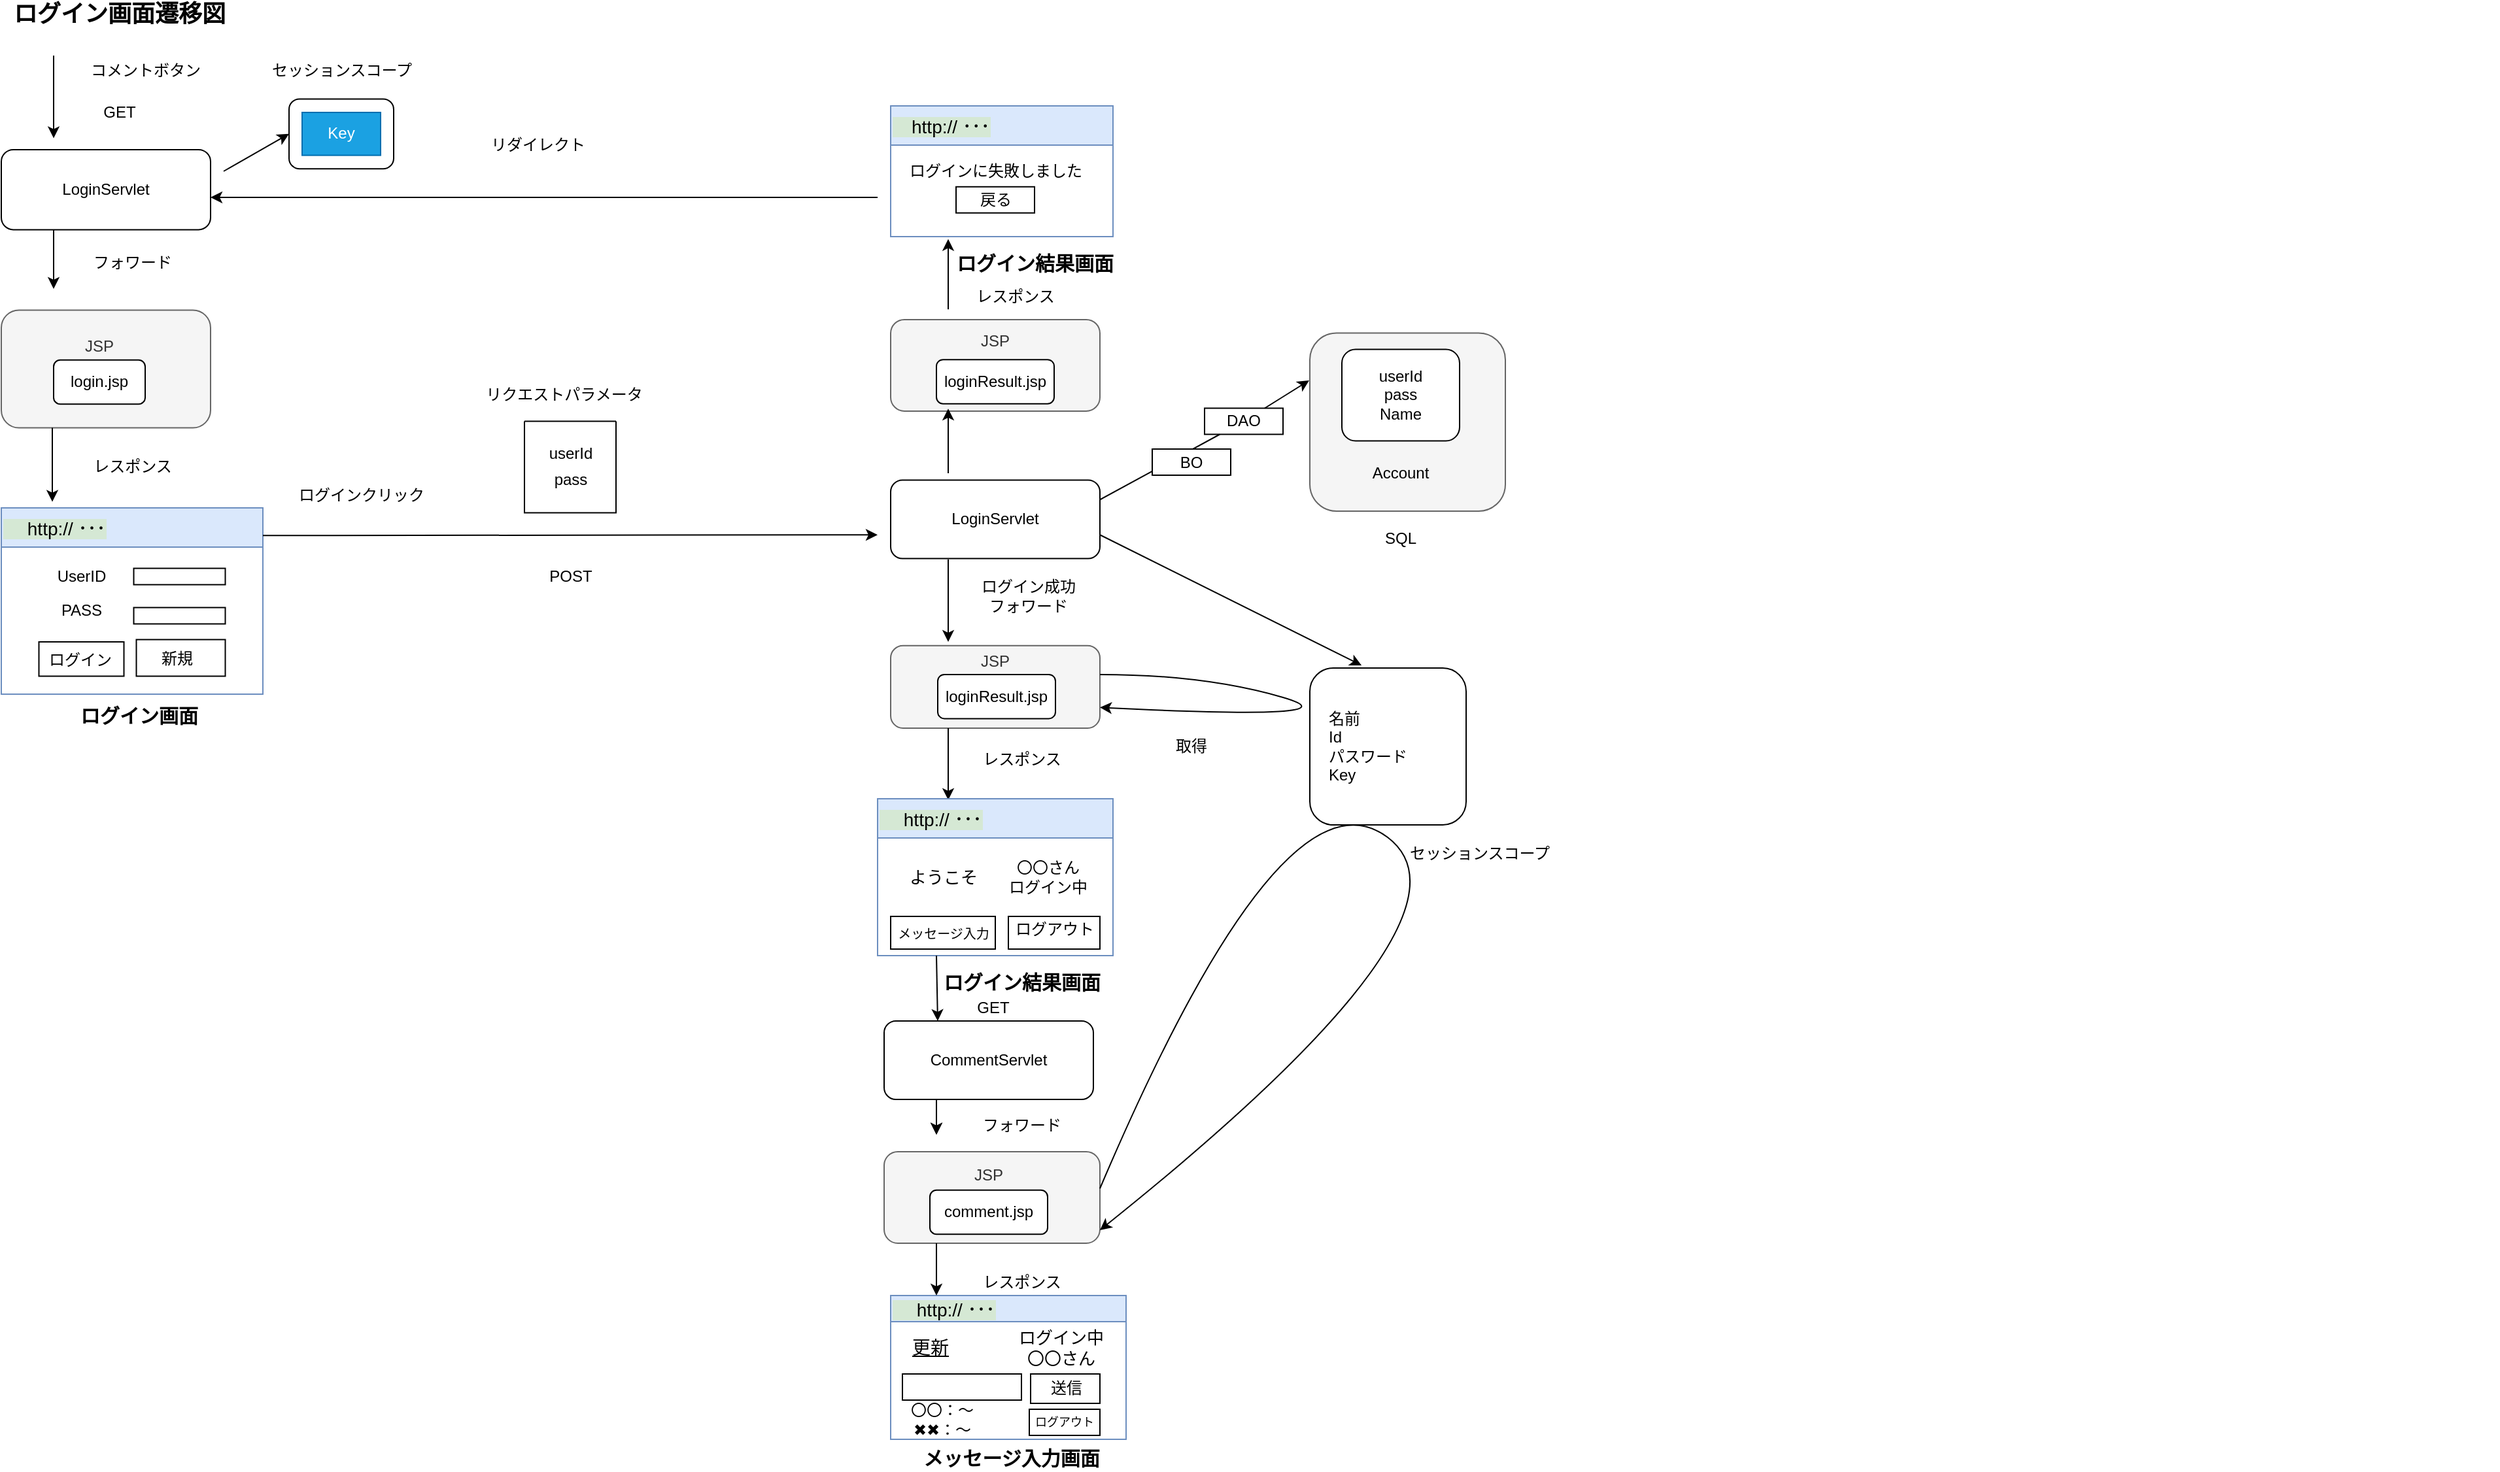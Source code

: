 <mxfile version="15.7.1" type="device"><diagram id="0PUZTm1AGNnJTrPqGvWd" name="Page-1"><mxGraphModel dx="868" dy="450" grid="1" gridSize="10" guides="1" tooltips="1" connect="1" arrows="1" fold="1" page="1" pageScale="1" pageWidth="827" pageHeight="1169" math="0" shadow="0"><root><mxCell id="0"/><mxCell id="1" parent="0"/><mxCell id="QUX99qdS4vqB9UBcpgqP-7" value="&lt;span&gt;セッションスコープ&lt;/span&gt;" style="text;html=1;align=center;verticalAlign=middle;resizable=0;points=[];autosize=1;strokeColor=none;fillColor=none;" parent="1" vertex="1"><mxGeometry x="1110" y="681.88" width="120" height="20" as="geometry"/></mxCell><mxCell id="QUX99qdS4vqB9UBcpgqP-1" value="" style="whiteSpace=wrap;html=1;" parent="1" vertex="1"><mxGeometry x="960" y="351.25" width="60" height="20" as="geometry"/></mxCell><mxCell id="BQJBtGwE47n5NvNGhPMv-1" value="" style="endArrow=classic;html=1;rounded=0;startArrow=none;" parent="1" source="QUX99qdS4vqB9UBcpgqP-1" edge="1"><mxGeometry width="50" height="50" relative="1" as="geometry"><mxPoint x="880.0" y="421.25" as="sourcePoint"/><mxPoint x="1040" y="330" as="targetPoint"/></mxGeometry></mxCell><mxCell id="BQJBtGwE47n5NvNGhPMv-3" value="" style="rounded=1;whiteSpace=wrap;html=1;fillColor=#f5f5f5;fontColor=#333333;strokeColor=#666666;" parent="1" vertex="1"><mxGeometry x="1040.5" y="293.75" width="149.5" height="136.25" as="geometry"/></mxCell><mxCell id="BQJBtGwE47n5NvNGhPMv-5" value="userId&lt;br&gt;pass&lt;br&gt;Name" style="html=1;whiteSpace=wrap;rounded=1;" parent="1" vertex="1"><mxGeometry x="1065" y="306.25" width="90" height="70" as="geometry"/></mxCell><mxCell id="BQJBtGwE47n5NvNGhPMv-10" value="DAO" style="whiteSpace=wrap;html=1;rounded=1;fillColor=none;strokeColor=none;" parent="1" vertex="1"><mxGeometry x="955" y="350" width="70" height="22.5" as="geometry"/></mxCell><mxCell id="BQJBtGwE47n5NvNGhPMv-16" style="edgeStyle=orthogonalEdgeStyle;rounded=0;orthogonalLoop=1;jettySize=auto;html=1;exitX=0.5;exitY=1;exitDx=0;exitDy=0;" parent="1" edge="1"><mxGeometry relative="1" as="geometry"><mxPoint x="1941" y="368.75" as="sourcePoint"/><mxPoint x="1941" y="368.75" as="targetPoint"/></mxGeometry></mxCell><mxCell id="BQJBtGwE47n5NvNGhPMv-53" value="&lt;font style=&quot;font-size: 18px&quot;&gt;&lt;b&gt;ログイン画面遷移図&lt;/b&gt;&lt;/font&gt;" style="text;html=1;align=center;verticalAlign=middle;resizable=0;points=[];autosize=1;strokeColor=none;fillColor=none;" parent="1" vertex="1"><mxGeometry x="40" y="40" width="180" height="20" as="geometry"/></mxCell><mxCell id="GeWGS0tcY8o2r1-ghIgW-1" value="" style="endArrow=classic;html=1;rounded=0;" parent="1" edge="1"><mxGeometry width="50" height="50" relative="1" as="geometry"><mxPoint x="80" y="81.56" as="sourcePoint"/><mxPoint x="80" y="144.69" as="targetPoint"/></mxGeometry></mxCell><mxCell id="GeWGS0tcY8o2r1-ghIgW-2" value="&lt;span&gt;GET&lt;/span&gt;" style="text;html=1;align=center;verticalAlign=middle;resizable=0;points=[];autosize=1;strokeColor=none;fillColor=none;" parent="1" vertex="1"><mxGeometry x="110" y="114.69" width="40" height="20" as="geometry"/></mxCell><mxCell id="GeWGS0tcY8o2r1-ghIgW-3" value="&lt;span&gt;コメントボタン&lt;/span&gt;" style="text;html=1;align=center;verticalAlign=middle;resizable=0;points=[];autosize=1;strokeColor=none;fillColor=none;" parent="1" vertex="1"><mxGeometry x="100" y="82.81" width="100" height="20" as="geometry"/></mxCell><mxCell id="GeWGS0tcY8o2r1-ghIgW-5" value="LoginServlet" style="shape=ext;rounded=1;html=1;whiteSpace=wrap;" parent="1" vertex="1"><mxGeometry x="40" y="153.44" width="160" height="61.25" as="geometry"/></mxCell><mxCell id="GeWGS0tcY8o2r1-ghIgW-6" value="" style="rounded=1;whiteSpace=wrap;html=1;fillColor=#f5f5f5;fontColor=#333333;strokeColor=#666666;" parent="1" vertex="1"><mxGeometry x="40" y="276.25" width="160" height="90" as="geometry"/></mxCell><mxCell id="GeWGS0tcY8o2r1-ghIgW-7" value="login.jsp" style="shape=ext;rounded=1;html=1;whiteSpace=wrap;" parent="1" vertex="1"><mxGeometry x="80" y="314.38" width="70" height="33.75" as="geometry"/></mxCell><mxCell id="GeWGS0tcY8o2r1-ghIgW-8" value="JSP" style="rounded=1;whiteSpace=wrap;html=1;align=center;fillColor=none;fontColor=#333333;strokeColor=none;" parent="1" vertex="1"><mxGeometry x="80" y="293.75" width="70" height="20" as="geometry"/></mxCell><mxCell id="GeWGS0tcY8o2r1-ghIgW-9" value="" style="endArrow=classic;html=1;rounded=0;" parent="1" edge="1"><mxGeometry width="50" height="50" relative="1" as="geometry"><mxPoint x="80" y="214.69" as="sourcePoint"/><mxPoint x="80" y="260" as="targetPoint"/></mxGeometry></mxCell><mxCell id="GeWGS0tcY8o2r1-ghIgW-10" value="&lt;span&gt;フォワード&lt;/span&gt;" style="text;html=1;align=center;verticalAlign=middle;resizable=0;points=[];autosize=1;strokeColor=none;fillColor=none;" parent="1" vertex="1"><mxGeometry x="100" y="230" width="80" height="20" as="geometry"/></mxCell><mxCell id="GeWGS0tcY8o2r1-ghIgW-11" value="" style="endArrow=classic;html=1;rounded=0;" parent="1" edge="1"><mxGeometry width="50" height="50" relative="1" as="geometry"><mxPoint x="79" y="366.25" as="sourcePoint"/><mxPoint x="79" y="422.82" as="targetPoint"/></mxGeometry></mxCell><mxCell id="GeWGS0tcY8o2r1-ghIgW-12" value=" 　http:// ･･･" style="swimlane;labelBackgroundColor=#D5E8D4;fillColor=#dae8fc;startSize=30;strokeColor=#6c8ebf;fontSize=14;align=left;fontStyle=0" parent="1" vertex="1"><mxGeometry x="40" y="427.5" width="200" height="142.5" as="geometry"/></mxCell><mxCell id="GeWGS0tcY8o2r1-ghIgW-13" value="" style="whiteSpace=wrap;html=1;" parent="GeWGS0tcY8o2r1-ghIgW-12" vertex="1"><mxGeometry x="101.25" y="46.25" width="70" height="12.5" as="geometry"/></mxCell><mxCell id="GeWGS0tcY8o2r1-ghIgW-16" value="UserID" style="text;html=1;align=center;verticalAlign=middle;resizable=0;points=[];autosize=1;strokeColor=none;fillColor=none;" parent="GeWGS0tcY8o2r1-ghIgW-12" vertex="1"><mxGeometry x="36.25" y="42.5" width="50" height="20" as="geometry"/></mxCell><mxCell id="GeWGS0tcY8o2r1-ghIgW-18" value="PASS" style="text;html=1;align=center;verticalAlign=middle;resizable=0;points=[];autosize=1;strokeColor=none;fillColor=none;" parent="GeWGS0tcY8o2r1-ghIgW-12" vertex="1"><mxGeometry x="36.25" y="68.75" width="50" height="20" as="geometry"/></mxCell><mxCell id="GeWGS0tcY8o2r1-ghIgW-19" value="" style="whiteSpace=wrap;html=1;" parent="GeWGS0tcY8o2r1-ghIgW-12" vertex="1"><mxGeometry x="101.25" y="76.25" width="70" height="12.5" as="geometry"/></mxCell><mxCell id="GeWGS0tcY8o2r1-ghIgW-20" value="" style="whiteSpace=wrap;html=1;" parent="GeWGS0tcY8o2r1-ghIgW-12" vertex="1"><mxGeometry x="28.75" y="102.5" width="65" height="26.25" as="geometry"/></mxCell><mxCell id="GeWGS0tcY8o2r1-ghIgW-23" value="" style="whiteSpace=wrap;html=1;" parent="GeWGS0tcY8o2r1-ghIgW-12" vertex="1"><mxGeometry x="103.25" y="100.75" width="68" height="28" as="geometry"/></mxCell><mxCell id="GeWGS0tcY8o2r1-ghIgW-22" value="新規" style="text;html=1;align=center;verticalAlign=middle;resizable=0;points=[];autosize=1;strokeColor=none;fillColor=none;" parent="GeWGS0tcY8o2r1-ghIgW-12" vertex="1"><mxGeometry x="114.25" y="105.25" width="40" height="20" as="geometry"/></mxCell><mxCell id="GeWGS0tcY8o2r1-ghIgW-24" value="&lt;span&gt;レスポンス&lt;/span&gt;" style="text;html=1;align=center;verticalAlign=middle;resizable=0;points=[];autosize=1;strokeColor=none;fillColor=none;" parent="1" vertex="1"><mxGeometry x="100" y="386.25" width="80" height="20" as="geometry"/></mxCell><mxCell id="GeWGS0tcY8o2r1-ghIgW-25" value="　http:// ･･･" style="swimlane;labelBackgroundColor=#D5E8D4;fillColor=#dae8fc;startSize=30;strokeColor=#6c8ebf;fontSize=14;fontStyle=0;align=left;" parent="1" vertex="1"><mxGeometry x="720" y="120" width="170" height="100" as="geometry"/></mxCell><mxCell id="GeWGS0tcY8o2r1-ghIgW-30" value="" style="whiteSpace=wrap;html=1;" parent="GeWGS0tcY8o2r1-ghIgW-25" vertex="1"><mxGeometry x="50" y="61.88" width="60" height="20" as="geometry"/></mxCell><mxCell id="GeWGS0tcY8o2r1-ghIgW-29" value="戻る" style="text;html=1;align=center;verticalAlign=middle;resizable=0;points=[];autosize=1;strokeColor=none;fillColor=none;" parent="GeWGS0tcY8o2r1-ghIgW-25" vertex="1"><mxGeometry x="60" y="61.88" width="40" height="20" as="geometry"/></mxCell><mxCell id="trW1fwu8c6iLZPml4XqE-4" value="ログインに失敗しました" style="text;html=1;align=center;verticalAlign=middle;resizable=0;points=[];autosize=1;strokeColor=none;fillColor=none;fontSize=12;" vertex="1" parent="GeWGS0tcY8o2r1-ghIgW-25"><mxGeometry x="5" y="40" width="150" height="20" as="geometry"/></mxCell><mxCell id="GeWGS0tcY8o2r1-ghIgW-31" value="" style="rounded=1;whiteSpace=wrap;html=1;fillColor=#f5f5f5;fontColor=#333333;strokeColor=#666666;" parent="1" vertex="1"><mxGeometry x="720" y="283.44" width="160" height="70" as="geometry"/></mxCell><mxCell id="GeWGS0tcY8o2r1-ghIgW-32" value="loginResult.jsp" style="shape=ext;rounded=1;html=1;whiteSpace=wrap;" parent="1" vertex="1"><mxGeometry x="755" y="314.08" width="90" height="33.75" as="geometry"/></mxCell><mxCell id="GeWGS0tcY8o2r1-ghIgW-33" value="JSP" style="rounded=1;whiteSpace=wrap;html=1;align=center;fillColor=none;fontColor=#333333;strokeColor=none;" parent="1" vertex="1"><mxGeometry x="765" y="289.69" width="70" height="20" as="geometry"/></mxCell><mxCell id="GeWGS0tcY8o2r1-ghIgW-34" value="" style="endArrow=classic;html=1;rounded=0;" parent="1" edge="1"><mxGeometry width="50" height="50" relative="1" as="geometry"><mxPoint x="764" y="275.62" as="sourcePoint"/><mxPoint x="764" y="221.87" as="targetPoint"/></mxGeometry></mxCell><mxCell id="GeWGS0tcY8o2r1-ghIgW-35" value="&lt;span&gt;レスポンス&lt;/span&gt;" style="text;html=1;align=center;verticalAlign=middle;resizable=0;points=[];autosize=1;strokeColor=none;fillColor=none;" parent="1" vertex="1"><mxGeometry x="775" y="256.25" width="80" height="20" as="geometry"/></mxCell><mxCell id="GeWGS0tcY8o2r1-ghIgW-36" value="LoginServlet" style="shape=ext;rounded=1;html=1;whiteSpace=wrap;" parent="1" vertex="1"><mxGeometry x="720" y="406.25" width="160" height="60" as="geometry"/></mxCell><mxCell id="GeWGS0tcY8o2r1-ghIgW-37" value="" style="endArrow=classic;html=1;rounded=0;" parent="1" edge="1"><mxGeometry width="50" height="50" relative="1" as="geometry"><mxPoint x="764" y="400.94" as="sourcePoint"/><mxPoint x="764" y="351.57" as="targetPoint"/></mxGeometry></mxCell><mxCell id="GeWGS0tcY8o2r1-ghIgW-38" value="" style="rounded=1;whiteSpace=wrap;html=1;fillColor=#f5f5f5;fontColor=#333333;strokeColor=#666666;" parent="1" vertex="1"><mxGeometry x="720" y="532.82" width="160" height="63.12" as="geometry"/></mxCell><mxCell id="GeWGS0tcY8o2r1-ghIgW-39" value="loginResult.jsp" style="shape=ext;rounded=1;html=1;whiteSpace=wrap;" parent="1" vertex="1"><mxGeometry x="756" y="554.94" width="90" height="33.75" as="geometry"/></mxCell><mxCell id="GeWGS0tcY8o2r1-ghIgW-40" value="JSP" style="rounded=1;whiteSpace=wrap;html=1;align=center;fillColor=none;fontColor=#333333;strokeColor=none;" parent="1" vertex="1"><mxGeometry x="765" y="534.94" width="70" height="20" as="geometry"/></mxCell><mxCell id="GeWGS0tcY8o2r1-ghIgW-41" value="" style="endArrow=classic;html=1;rounded=0;" parent="1" edge="1"><mxGeometry width="50" height="50" relative="1" as="geometry"><mxPoint x="764" y="466.87" as="sourcePoint"/><mxPoint x="764" y="530" as="targetPoint"/></mxGeometry></mxCell><mxCell id="GeWGS0tcY8o2r1-ghIgW-42" value="&lt;span&gt;ログイン成功&lt;br&gt;フォワード&lt;/span&gt;" style="text;html=1;align=center;verticalAlign=middle;resizable=0;points=[];autosize=1;strokeColor=none;fillColor=none;" parent="1" vertex="1"><mxGeometry x="780" y="480" width="90" height="30" as="geometry"/></mxCell><mxCell id="GeWGS0tcY8o2r1-ghIgW-43" value="" style="endArrow=classic;html=1;rounded=0;" parent="1" edge="1"><mxGeometry width="50" height="50" relative="1" as="geometry"><mxPoint x="764" y="595.94" as="sourcePoint"/><mxPoint x="764" y="650.94" as="targetPoint"/></mxGeometry></mxCell><mxCell id="GeWGS0tcY8o2r1-ghIgW-44" value="&lt;span&gt;レスポンス&lt;/span&gt;" style="text;html=1;align=center;verticalAlign=middle;resizable=0;points=[];autosize=1;strokeColor=none;fillColor=none;" parent="1" vertex="1"><mxGeometry x="780" y="610.0" width="80" height="20" as="geometry"/></mxCell><mxCell id="GeWGS0tcY8o2r1-ghIgW-45" value=" 　http:// ･･･" style="swimlane;labelBackgroundColor=#D5E8D4;fillColor=#dae8fc;startSize=30;strokeColor=#6c8ebf;fontSize=14;align=left;fontStyle=0" parent="1" vertex="1"><mxGeometry x="710" y="650.0" width="180" height="120" as="geometry"/></mxCell><mxCell id="GeWGS0tcY8o2r1-ghIgW-47" value="〇〇さん&lt;br&gt;ログイン中" style="text;html=1;align=center;verticalAlign=middle;resizable=0;points=[];autosize=1;strokeColor=none;fillColor=none;" parent="GeWGS0tcY8o2r1-ghIgW-45" vertex="1"><mxGeometry x="90" y="45" width="80" height="30" as="geometry"/></mxCell><mxCell id="GeWGS0tcY8o2r1-ghIgW-50" value="" style="whiteSpace=wrap;html=1;" parent="GeWGS0tcY8o2r1-ghIgW-45" vertex="1"><mxGeometry x="10" y="90" width="80" height="25" as="geometry"/></mxCell><mxCell id="trW1fwu8c6iLZPml4XqE-12" value="" style="whiteSpace=wrap;html=1;" vertex="1" parent="GeWGS0tcY8o2r1-ghIgW-45"><mxGeometry x="100" y="90" width="70" height="25" as="geometry"/></mxCell><mxCell id="GeWGS0tcY8o2r1-ghIgW-53" value="ログアウト" style="text;html=1;align=center;verticalAlign=middle;resizable=0;points=[];autosize=1;strokeColor=none;fillColor=none;" parent="GeWGS0tcY8o2r1-ghIgW-45" vertex="1"><mxGeometry x="95" y="90" width="80" height="20" as="geometry"/></mxCell><mxCell id="GeWGS0tcY8o2r1-ghIgW-51" value="メッセージ入力" style="text;html=1;align=center;verticalAlign=middle;resizable=0;points=[];autosize=1;strokeColor=none;fillColor=none;fontSize=10;" parent="GeWGS0tcY8o2r1-ghIgW-45" vertex="1"><mxGeometry x="5" y="92.5" width="90" height="20" as="geometry"/></mxCell><mxCell id="trW1fwu8c6iLZPml4XqE-13" value="ようこそ" style="text;html=1;align=center;verticalAlign=middle;resizable=0;points=[];autosize=1;strokeColor=none;fillColor=none;fontSize=13;" vertex="1" parent="GeWGS0tcY8o2r1-ghIgW-45"><mxGeometry x="15" y="50.0" width="70" height="20" as="geometry"/></mxCell><mxCell id="GeWGS0tcY8o2r1-ghIgW-55" value="" style="endArrow=classic;html=1;rounded=0;" parent="1" edge="1"><mxGeometry width="50" height="50" relative="1" as="geometry"><mxPoint x="710" y="190" as="sourcePoint"/><mxPoint x="200" y="190" as="targetPoint"/></mxGeometry></mxCell><mxCell id="GeWGS0tcY8o2r1-ghIgW-59" value=" 　http:// ･･･" style="swimlane;labelBackgroundColor=#D5E8D4;fillColor=#dae8fc;startSize=20;strokeColor=#6c8ebf;fontSize=14;align=left;fontStyle=0" parent="1" vertex="1"><mxGeometry x="720" y="1030" width="180" height="110" as="geometry"/></mxCell><mxCell id="GeWGS0tcY8o2r1-ghIgW-62" value="" style="whiteSpace=wrap;html=1;" parent="GeWGS0tcY8o2r1-ghIgW-59" vertex="1"><mxGeometry x="107" y="60" width="53" height="22.5" as="geometry"/></mxCell><mxCell id="GeWGS0tcY8o2r1-ghIgW-64" value="送信" style="text;html=1;align=center;verticalAlign=middle;resizable=0;points=[];autosize=1;strokeColor=none;fillColor=none;" parent="GeWGS0tcY8o2r1-ghIgW-59" vertex="1"><mxGeometry x="113.5" y="61.25" width="40" height="20" as="geometry"/></mxCell><mxCell id="GeWGS0tcY8o2r1-ghIgW-66" value="" style="whiteSpace=wrap;html=1;" parent="GeWGS0tcY8o2r1-ghIgW-59" vertex="1"><mxGeometry x="9" y="60" width="91" height="20" as="geometry"/></mxCell><mxCell id="GeWGS0tcY8o2r1-ghIgW-67" value="&lt;span&gt;〇〇：～&lt;br&gt;✖✖：～&lt;br&gt;&lt;/span&gt;" style="text;html=1;align=center;verticalAlign=middle;resizable=0;points=[];autosize=1;strokeColor=none;fillColor=none;" parent="GeWGS0tcY8o2r1-ghIgW-59" vertex="1"><mxGeometry x="9" y="80" width="60" height="30" as="geometry"/></mxCell><mxCell id="trW1fwu8c6iLZPml4XqE-16" value="ログイン中&lt;br&gt;〇〇さん" style="text;html=1;align=center;verticalAlign=middle;resizable=0;points=[];autosize=1;strokeColor=none;fillColor=none;fontSize=13;" vertex="1" parent="GeWGS0tcY8o2r1-ghIgW-59"><mxGeometry x="89.5" y="20" width="80" height="40" as="geometry"/></mxCell><mxCell id="GeWGS0tcY8o2r1-ghIgW-69" value="" style="rounded=1;whiteSpace=wrap;html=1;fillColor=#f5f5f5;fontColor=#333333;strokeColor=#666666;" parent="1" vertex="1"><mxGeometry x="715" y="920" width="165" height="70" as="geometry"/></mxCell><mxCell id="GeWGS0tcY8o2r1-ghIgW-70" value="comment.jsp" style="shape=ext;rounded=1;html=1;whiteSpace=wrap;" parent="1" vertex="1"><mxGeometry x="750" y="949.38" width="90" height="33.75" as="geometry"/></mxCell><mxCell id="GeWGS0tcY8o2r1-ghIgW-71" value="JSP" style="rounded=1;whiteSpace=wrap;html=1;align=center;fillColor=none;fontColor=#333333;strokeColor=none;" parent="1" vertex="1"><mxGeometry x="760" y="928.12" width="70" height="20" as="geometry"/></mxCell><mxCell id="GeWGS0tcY8o2r1-ghIgW-72" value="CommentServlet" style="shape=ext;rounded=1;html=1;whiteSpace=wrap;" parent="1" vertex="1"><mxGeometry x="715" y="820" width="160" height="60" as="geometry"/></mxCell><mxCell id="GeWGS0tcY8o2r1-ghIgW-74" value="" style="endArrow=classic;html=1;rounded=0;entryX=0.256;entryY=0;entryDx=0;entryDy=0;entryPerimeter=0;exitX=0.25;exitY=1;exitDx=0;exitDy=0;" parent="1" edge="1" target="GeWGS0tcY8o2r1-ghIgW-72" source="GeWGS0tcY8o2r1-ghIgW-45"><mxGeometry width="50" height="50" relative="1" as="geometry"><mxPoint x="756" y="780" as="sourcePoint"/><mxPoint x="756" y="810" as="targetPoint"/></mxGeometry></mxCell><mxCell id="GeWGS0tcY8o2r1-ghIgW-75" value="" style="endArrow=classic;html=1;rounded=0;" parent="1" edge="1"><mxGeometry width="50" height="50" relative="1" as="geometry"><mxPoint x="755" y="880.0" as="sourcePoint"/><mxPoint x="755" y="906.88" as="targetPoint"/></mxGeometry></mxCell><mxCell id="GeWGS0tcY8o2r1-ghIgW-76" value="" style="endArrow=classic;html=1;rounded=0;" parent="1" edge="1"><mxGeometry width="50" height="50" relative="1" as="geometry"><mxPoint x="755" y="880" as="sourcePoint"/><mxPoint x="755" y="907" as="targetPoint"/></mxGeometry></mxCell><mxCell id="GeWGS0tcY8o2r1-ghIgW-77" value="" style="endArrow=classic;html=1;rounded=0;" parent="1" edge="1"><mxGeometry width="50" height="50" relative="1" as="geometry"><mxPoint x="755" y="990" as="sourcePoint"/><mxPoint x="755" y="1030" as="targetPoint"/></mxGeometry></mxCell><mxCell id="GeWGS0tcY8o2r1-ghIgW-78" value="&lt;span&gt;GET&lt;/span&gt;" style="text;html=1;align=center;verticalAlign=middle;resizable=0;points=[];autosize=1;strokeColor=none;fillColor=none;" parent="1" vertex="1"><mxGeometry x="777.5" y="800.0" width="40" height="20" as="geometry"/></mxCell><mxCell id="GeWGS0tcY8o2r1-ghIgW-79" value="&lt;span&gt;レスポンス&lt;/span&gt;" style="text;html=1;align=center;verticalAlign=middle;resizable=0;points=[];autosize=1;strokeColor=none;fillColor=none;" parent="1" vertex="1"><mxGeometry x="780" y="1010" width="80" height="20" as="geometry"/></mxCell><mxCell id="GeWGS0tcY8o2r1-ghIgW-80" value="フォワード" style="text;html=1;align=center;verticalAlign=middle;resizable=0;points=[];autosize=1;strokeColor=none;fillColor=none;" parent="1" vertex="1"><mxGeometry x="780" y="890" width="80" height="20" as="geometry"/></mxCell><mxCell id="GeWGS0tcY8o2r1-ghIgW-81" value="&lt;span&gt;リダイレクト&lt;/span&gt;" style="text;html=1;align=center;verticalAlign=middle;resizable=0;points=[];autosize=1;strokeColor=none;fillColor=none;" parent="1" vertex="1"><mxGeometry x="405" y="140" width="90" height="20" as="geometry"/></mxCell><mxCell id="GeWGS0tcY8o2r1-ghIgW-82" value="" style="endArrow=classic;html=1;rounded=0;" parent="1" edge="1"><mxGeometry width="50" height="50" relative="1" as="geometry"><mxPoint x="240.0" y="448.63" as="sourcePoint"/><mxPoint x="710" y="448.13" as="targetPoint"/></mxGeometry></mxCell><mxCell id="GeWGS0tcY8o2r1-ghIgW-84" value="" style="swimlane;startSize=0;" parent="1" vertex="1"><mxGeometry x="440" y="361.25" width="70" height="70" as="geometry"/></mxCell><mxCell id="GeWGS0tcY8o2r1-ghIgW-86" value="&lt;span&gt;userId&lt;/span&gt;" style="text;html=1;align=center;verticalAlign=middle;resizable=0;points=[];autosize=1;strokeColor=none;fillColor=none;" parent="GeWGS0tcY8o2r1-ghIgW-84" vertex="1"><mxGeometry x="10" y="15" width="50" height="20" as="geometry"/></mxCell><mxCell id="GeWGS0tcY8o2r1-ghIgW-87" value="pass" style="text;html=1;align=center;verticalAlign=middle;resizable=0;points=[];autosize=1;strokeColor=none;fillColor=none;" parent="GeWGS0tcY8o2r1-ghIgW-84" vertex="1"><mxGeometry x="15" y="35" width="40" height="20" as="geometry"/></mxCell><mxCell id="GeWGS0tcY8o2r1-ghIgW-85" value="&lt;span&gt;リクエストパラメータ&lt;/span&gt;" style="text;html=1;align=center;verticalAlign=middle;resizable=0;points=[];autosize=1;strokeColor=none;fillColor=none;" parent="1" vertex="1"><mxGeometry x="400" y="331.25" width="140" height="20" as="geometry"/></mxCell><mxCell id="GeWGS0tcY8o2r1-ghIgW-88" value="&lt;span&gt;POST&lt;/span&gt;" style="text;html=1;align=center;verticalAlign=middle;resizable=0;points=[];autosize=1;strokeColor=none;fillColor=none;" parent="1" vertex="1"><mxGeometry x="450" y="470" width="50" height="20" as="geometry"/></mxCell><mxCell id="GeWGS0tcY8o2r1-ghIgW-89" value="&lt;span&gt;ログインクリック&lt;/span&gt;" style="text;html=1;align=center;verticalAlign=middle;resizable=0;points=[];autosize=1;strokeColor=none;fillColor=none;" parent="1" vertex="1"><mxGeometry x="260" y="407.5" width="110" height="20" as="geometry"/></mxCell><mxCell id="GeWGS0tcY8o2r1-ghIgW-21" value="ログイン" style="text;html=1;align=center;verticalAlign=middle;resizable=0;points=[];autosize=1;strokeColor=none;fillColor=none;" parent="1" vertex="1"><mxGeometry x="70.25" y="533.75" width="60" height="20" as="geometry"/></mxCell><mxCell id="GeWGS0tcY8o2r1-ghIgW-91" value="" style="rounded=1;whiteSpace=wrap;html=1;" parent="1" vertex="1"><mxGeometry x="260" y="114.69" width="80" height="53.44" as="geometry"/></mxCell><mxCell id="GeWGS0tcY8o2r1-ghIgW-92" value="Key" style="rounded=0;whiteSpace=wrap;html=1;fillColor=#1ba1e2;fontColor=#ffffff;strokeColor=#006EAF;" parent="1" vertex="1"><mxGeometry x="270" y="125" width="60" height="32.82" as="geometry"/></mxCell><mxCell id="GeWGS0tcY8o2r1-ghIgW-93" value="&lt;span&gt;セッションスコープ&lt;/span&gt;" style="text;html=1;align=center;verticalAlign=middle;resizable=0;points=[];autosize=1;strokeColor=none;fillColor=none;" parent="1" vertex="1"><mxGeometry x="240" y="82.81" width="120" height="20" as="geometry"/></mxCell><mxCell id="GeWGS0tcY8o2r1-ghIgW-94" value="" style="endArrow=classic;html=1;rounded=0;entryX=0;entryY=0.5;entryDx=0;entryDy=0;" parent="1" target="GeWGS0tcY8o2r1-ghIgW-91" edge="1"><mxGeometry width="50" height="50" relative="1" as="geometry"><mxPoint x="210" y="170" as="sourcePoint"/><mxPoint x="230" y="145.01" as="targetPoint"/></mxGeometry></mxCell><mxCell id="QUX99qdS4vqB9UBcpgqP-2" value="" style="endArrow=none;html=1;rounded=0;" parent="1" target="QUX99qdS4vqB9UBcpgqP-1" edge="1"><mxGeometry width="50" height="50" relative="1" as="geometry"><mxPoint x="880" y="421.25" as="sourcePoint"/><mxPoint x="1040" y="330" as="targetPoint"/></mxGeometry></mxCell><mxCell id="BQJBtGwE47n5NvNGhPMv-11" value="Account" style="rounded=0;whiteSpace=wrap;html=1;fillColor=none;strokeColor=none;" parent="1" vertex="1"><mxGeometry x="1080" y="386.25" width="60" height="30" as="geometry"/></mxCell><mxCell id="QUX99qdS4vqB9UBcpgqP-3" value="BO" style="whiteSpace=wrap;html=1;" parent="1" vertex="1"><mxGeometry x="920" y="382.5" width="60" height="20" as="geometry"/></mxCell><mxCell id="QUX99qdS4vqB9UBcpgqP-4" value="SQL" style="rounded=0;whiteSpace=wrap;html=1;fillColor=none;strokeColor=none;" parent="1" vertex="1"><mxGeometry x="1080" y="436.25" width="60" height="30" as="geometry"/></mxCell><mxCell id="QUX99qdS4vqB9UBcpgqP-5" value="　名前&lt;br&gt;　Id&lt;br&gt;　パスワード&lt;br&gt;　Key" style="rounded=1;whiteSpace=wrap;html=1;align=left;" parent="1" vertex="1"><mxGeometry x="1040.5" y="550" width="119.5" height="120" as="geometry"/></mxCell><mxCell id="QUX99qdS4vqB9UBcpgqP-10" value="" style="endArrow=classic;html=1;rounded=0;entryX=0.331;entryY=-0.017;entryDx=0;entryDy=0;entryPerimeter=0;" parent="1" target="QUX99qdS4vqB9UBcpgqP-5" edge="1"><mxGeometry width="50" height="50" relative="1" as="geometry"><mxPoint x="880" y="448.13" as="sourcePoint"/><mxPoint x="930" y="398.13" as="targetPoint"/></mxGeometry></mxCell><mxCell id="QUX99qdS4vqB9UBcpgqP-12" value="" style="curved=1;endArrow=classic;html=1;rounded=0;entryX=1;entryY=0.75;entryDx=0;entryDy=0;" parent="1" target="GeWGS0tcY8o2r1-ghIgW-38" edge="1"><mxGeometry width="50" height="50" relative="1" as="geometry"><mxPoint x="880" y="554.94" as="sourcePoint"/><mxPoint x="980" y="650" as="targetPoint"/><Array as="points"><mxPoint x="960" y="555"/><mxPoint x="1080" y="590"/></Array></mxGeometry></mxCell><mxCell id="QUX99qdS4vqB9UBcpgqP-14" value="取得" style="rounded=0;whiteSpace=wrap;html=1;fillColor=none;strokeColor=none;" parent="1" vertex="1"><mxGeometry x="920" y="595" width="60" height="30" as="geometry"/></mxCell><mxCell id="QUX99qdS4vqB9UBcpgqP-16" value="" style="curved=1;endArrow=classic;html=1;rounded=0;entryX=1;entryY=0.857;entryDx=0;entryDy=0;entryPerimeter=0;" parent="1" target="GeWGS0tcY8o2r1-ghIgW-69" edge="1"><mxGeometry width="50" height="50" relative="1" as="geometry"><mxPoint x="880" y="948.12" as="sourcePoint"/><mxPoint x="1130" y="759.06" as="targetPoint"/><Array as="points"><mxPoint x="1020" y="619.06"/><mxPoint x="1180" y="740"/></Array></mxGeometry></mxCell><mxCell id="trW1fwu8c6iLZPml4XqE-3" value="ログイン結果画面" style="text;html=1;align=center;verticalAlign=middle;resizable=0;points=[];autosize=1;strokeColor=none;fillColor=none;fontSize=15;fontStyle=1" vertex="1" parent="1"><mxGeometry x="760" y="230" width="140" height="20" as="geometry"/></mxCell><mxCell id="trW1fwu8c6iLZPml4XqE-2" value="ログイン画面" style="text;html=1;align=center;verticalAlign=middle;resizable=0;points=[];autosize=1;strokeColor=none;fillColor=none;fontSize=15;fontStyle=1" vertex="1" parent="1"><mxGeometry x="90" y="575.94" width="110" height="20" as="geometry"/></mxCell><mxCell id="trW1fwu8c6iLZPml4XqE-5" value="ログイン結果画面" style="text;html=1;align=center;verticalAlign=middle;resizable=0;points=[];autosize=1;strokeColor=none;fillColor=none;fontSize=15;fontStyle=1" vertex="1" parent="1"><mxGeometry x="750" y="780" width="140" height="20" as="geometry"/></mxCell><mxCell id="trW1fwu8c6iLZPml4XqE-14" value="メッセージ入力画面" style="text;html=1;align=center;verticalAlign=middle;resizable=0;points=[];autosize=1;strokeColor=none;fillColor=none;fontSize=15;fontStyle=1" vertex="1" parent="1"><mxGeometry x="737" y="1144" width="150" height="20" as="geometry"/></mxCell><mxCell id="trW1fwu8c6iLZPml4XqE-17" value="&lt;font style=&quot;font-size: 9px&quot;&gt;ログアウト&lt;/font&gt;" style="whiteSpace=wrap;html=1;fontSize=9;" vertex="1" parent="1"><mxGeometry x="826" y="1117" width="54" height="20" as="geometry"/></mxCell><mxCell id="trW1fwu8c6iLZPml4XqE-19" value="更新" style="text;html=1;align=center;verticalAlign=middle;resizable=0;points=[];autosize=1;strokeColor=none;fillColor=none;fontSize=14;fontStyle=4" vertex="1" parent="1"><mxGeometry x="730" y="1060" width="40" height="20" as="geometry"/></mxCell></root></mxGraphModel></diagram></mxfile>